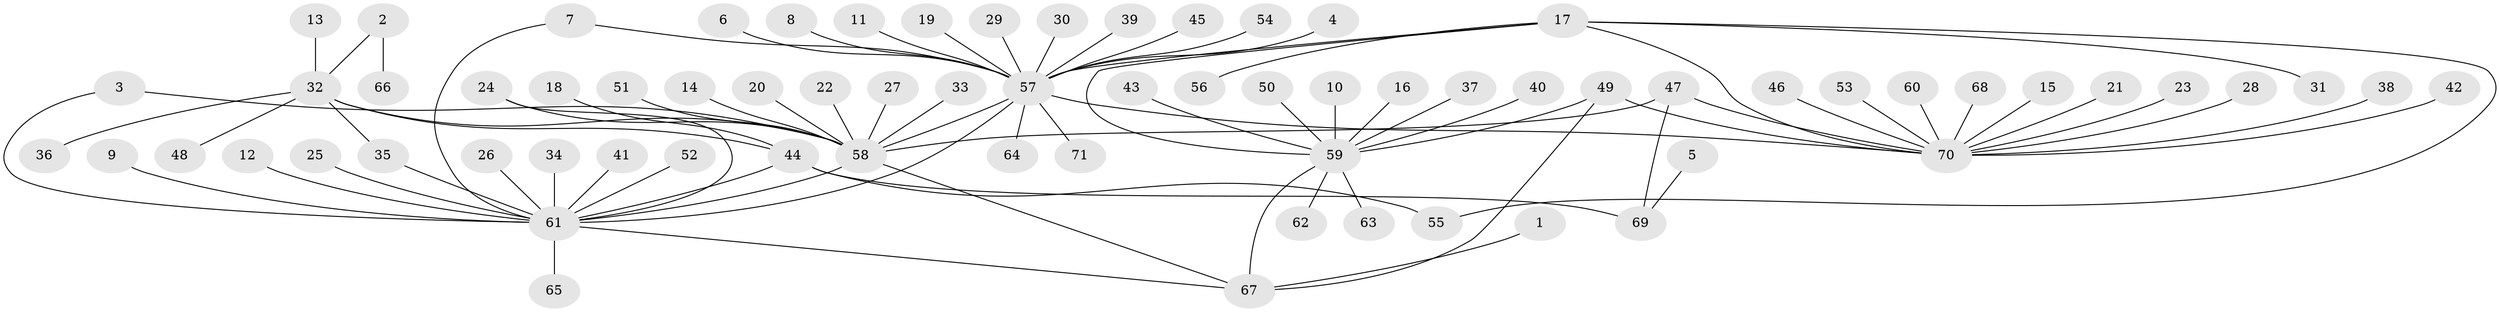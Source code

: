 // original degree distribution, {17: 0.014184397163120567, 14: 0.0070921985815602835, 6: 0.028368794326241134, 2: 0.1773049645390071, 1: 0.6099290780141844, 7: 0.0070921985815602835, 3: 0.07092198581560284, 5: 0.014184397163120567, 4: 0.05673758865248227, 13: 0.0070921985815602835, 12: 0.0070921985815602835}
// Generated by graph-tools (version 1.1) at 2025/49/03/09/25 03:49:55]
// undirected, 71 vertices, 84 edges
graph export_dot {
graph [start="1"]
  node [color=gray90,style=filled];
  1;
  2;
  3;
  4;
  5;
  6;
  7;
  8;
  9;
  10;
  11;
  12;
  13;
  14;
  15;
  16;
  17;
  18;
  19;
  20;
  21;
  22;
  23;
  24;
  25;
  26;
  27;
  28;
  29;
  30;
  31;
  32;
  33;
  34;
  35;
  36;
  37;
  38;
  39;
  40;
  41;
  42;
  43;
  44;
  45;
  46;
  47;
  48;
  49;
  50;
  51;
  52;
  53;
  54;
  55;
  56;
  57;
  58;
  59;
  60;
  61;
  62;
  63;
  64;
  65;
  66;
  67;
  68;
  69;
  70;
  71;
  1 -- 67 [weight=1.0];
  2 -- 32 [weight=1.0];
  2 -- 66 [weight=1.0];
  3 -- 58 [weight=1.0];
  3 -- 61 [weight=1.0];
  4 -- 57 [weight=1.0];
  5 -- 69 [weight=1.0];
  6 -- 57 [weight=1.0];
  7 -- 57 [weight=1.0];
  7 -- 61 [weight=1.0];
  8 -- 57 [weight=1.0];
  9 -- 61 [weight=1.0];
  10 -- 59 [weight=1.0];
  11 -- 57 [weight=1.0];
  12 -- 61 [weight=1.0];
  13 -- 32 [weight=1.0];
  14 -- 58 [weight=1.0];
  15 -- 70 [weight=1.0];
  16 -- 59 [weight=1.0];
  17 -- 31 [weight=1.0];
  17 -- 55 [weight=1.0];
  17 -- 56 [weight=1.0];
  17 -- 57 [weight=1.0];
  17 -- 59 [weight=1.0];
  17 -- 70 [weight=1.0];
  18 -- 44 [weight=1.0];
  19 -- 57 [weight=1.0];
  20 -- 58 [weight=1.0];
  21 -- 70 [weight=1.0];
  22 -- 58 [weight=1.0];
  23 -- 70 [weight=1.0];
  24 -- 58 [weight=1.0];
  24 -- 61 [weight=1.0];
  25 -- 61 [weight=1.0];
  26 -- 61 [weight=1.0];
  27 -- 58 [weight=1.0];
  28 -- 70 [weight=1.0];
  29 -- 57 [weight=1.0];
  30 -- 57 [weight=1.0];
  32 -- 35 [weight=1.0];
  32 -- 36 [weight=1.0];
  32 -- 44 [weight=1.0];
  32 -- 48 [weight=1.0];
  32 -- 58 [weight=1.0];
  33 -- 58 [weight=1.0];
  34 -- 61 [weight=1.0];
  35 -- 61 [weight=1.0];
  37 -- 59 [weight=1.0];
  38 -- 70 [weight=1.0];
  39 -- 57 [weight=1.0];
  40 -- 59 [weight=1.0];
  41 -- 61 [weight=1.0];
  42 -- 70 [weight=1.0];
  43 -- 59 [weight=1.0];
  44 -- 55 [weight=1.0];
  44 -- 61 [weight=1.0];
  44 -- 69 [weight=1.0];
  45 -- 57 [weight=1.0];
  46 -- 70 [weight=1.0];
  47 -- 58 [weight=1.0];
  47 -- 69 [weight=1.0];
  47 -- 70 [weight=1.0];
  49 -- 59 [weight=1.0];
  49 -- 67 [weight=1.0];
  49 -- 70 [weight=1.0];
  50 -- 59 [weight=1.0];
  51 -- 58 [weight=1.0];
  52 -- 61 [weight=1.0];
  53 -- 70 [weight=1.0];
  54 -- 57 [weight=1.0];
  57 -- 58 [weight=1.0];
  57 -- 61 [weight=1.0];
  57 -- 64 [weight=1.0];
  57 -- 70 [weight=1.0];
  57 -- 71 [weight=1.0];
  58 -- 61 [weight=1.0];
  58 -- 67 [weight=1.0];
  59 -- 62 [weight=1.0];
  59 -- 63 [weight=1.0];
  59 -- 67 [weight=1.0];
  60 -- 70 [weight=1.0];
  61 -- 65 [weight=1.0];
  61 -- 67 [weight=1.0];
  68 -- 70 [weight=1.0];
}

